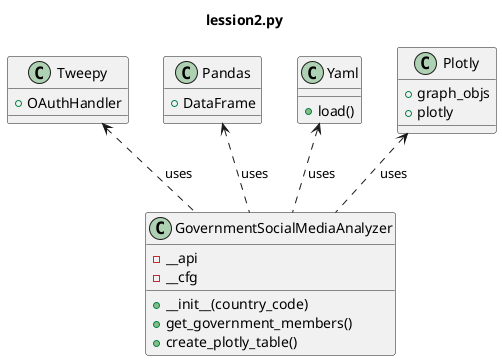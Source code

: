 @startuml


title lession2.py

class Tweepy  {
   + OAuthHandler
}

class Pandas {
  + DataFrame
}

class Yaml {
  + load()
}

class Plotly {
    + graph_objs
    + plotly
}

class GovernmentSocialMediaAnalyzer {
  - __api
  - __cfg
  + __init__(country_code)
  + get_government_members()
  +create_plotly_table()
}

Tweepy <.. GovernmentSocialMediaAnalyzer : uses
Pandas <.. GovernmentSocialMediaAnalyzer: uses
Plotly <.. GovernmentSocialMediaAnalyzer: uses
Yaml <.. GovernmentSocialMediaAnalyzer: uses


@enduml